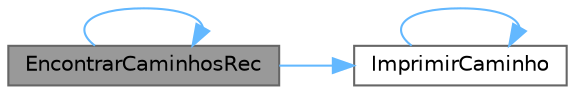 digraph "EncontrarCaminhosRec"
{
 // LATEX_PDF_SIZE
  bgcolor="transparent";
  edge [fontname=Helvetica,fontsize=10,labelfontname=Helvetica,labelfontsize=10];
  node [fontname=Helvetica,fontsize=10,shape=box,height=0.2,width=0.4];
  rankdir="LR";
  Node1 [id="Node000001",label="EncontrarCaminhosRec",height=0.2,width=0.4,color="gray40", fillcolor="grey60", style="filled", fontcolor="black",tooltip="Função auxiliar recursiva para encontrar caminhos."];
  Node1 -> Node1 [id="edge1_Node000001_Node000001",color="steelblue1",style="solid",tooltip=" "];
  Node1 -> Node2 [id="edge2_Node000001_Node000002",color="steelblue1",style="solid",tooltip=" "];
  Node2 [id="Node000002",label="ImprimirCaminho",height=0.2,width=0.4,color="grey40", fillcolor="white", style="filled",URL="$funcoes_8c.html#a32b9cc5765b2ac9187b58b619d615257",tooltip="Função auxiliar para imprimir um caminho."];
  Node2 -> Node2 [id="edge3_Node000002_Node000002",color="steelblue1",style="solid",tooltip=" "];
}

